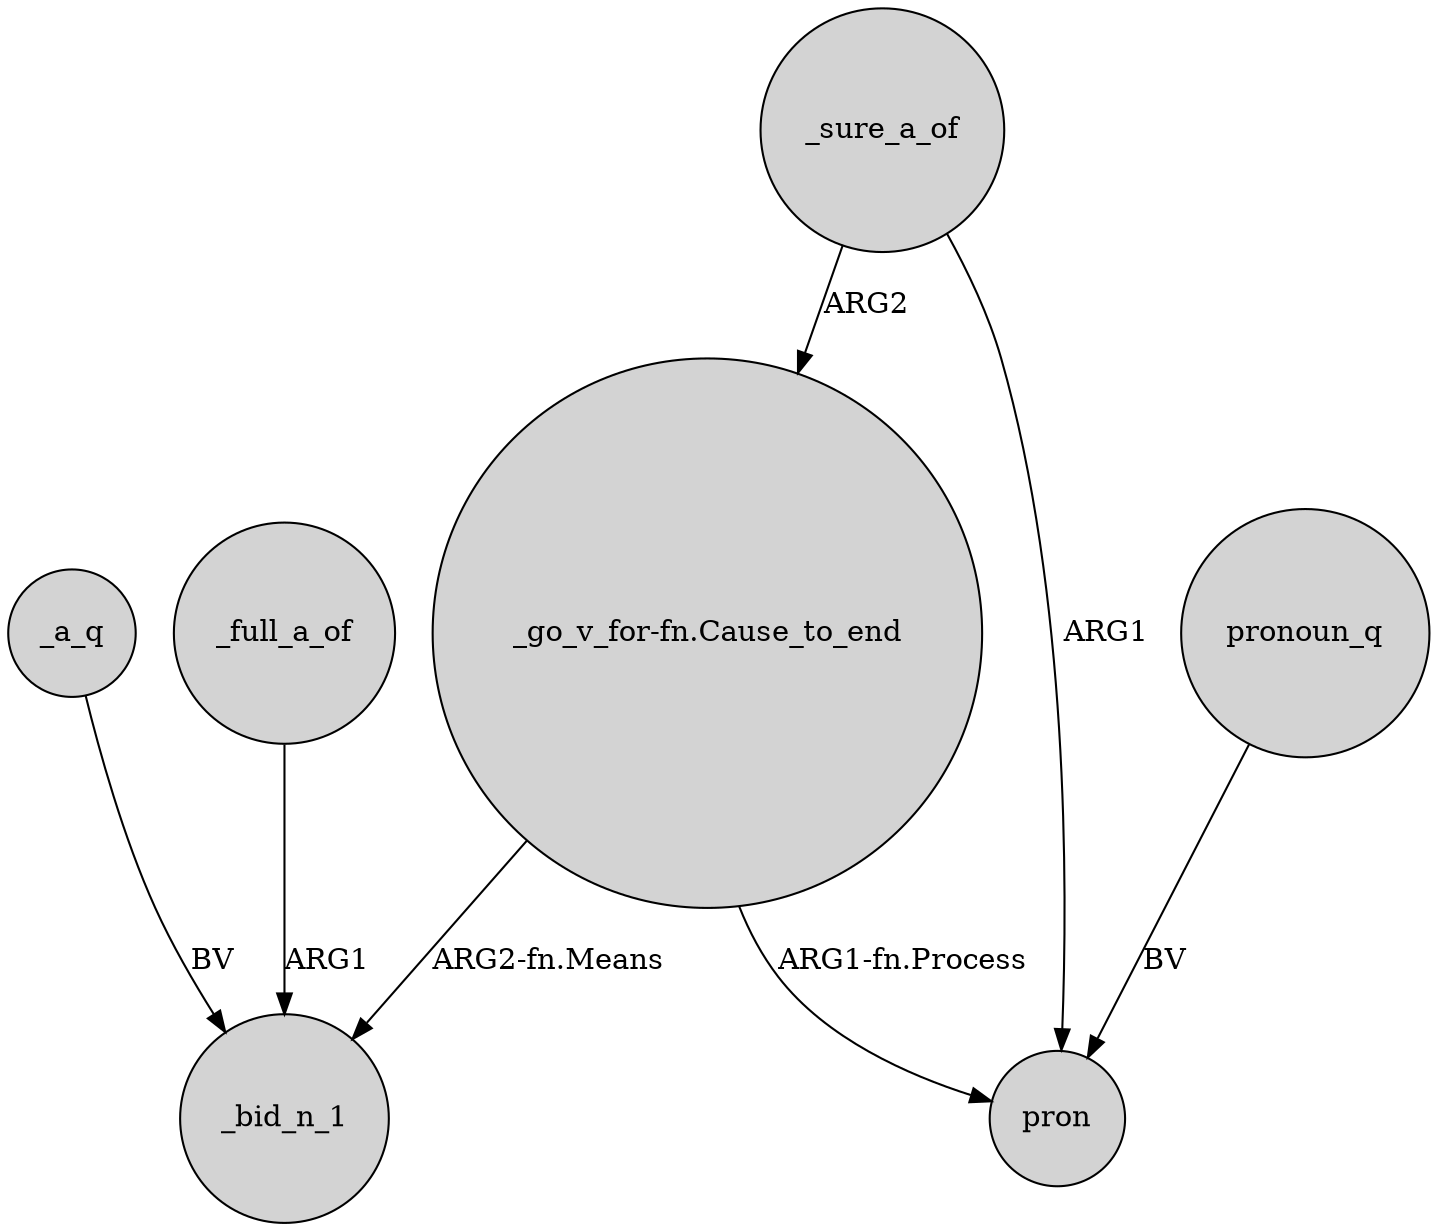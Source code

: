 digraph {
	node [shape=circle style=filled]
	_a_q -> _bid_n_1 [label=BV]
	"_go_v_for-fn.Cause_to_end" -> pron [label="ARG1-fn.Process"]
	"_go_v_for-fn.Cause_to_end" -> _bid_n_1 [label="ARG2-fn.Means"]
	_full_a_of -> _bid_n_1 [label=ARG1]
	_sure_a_of -> pron [label=ARG1]
	pronoun_q -> pron [label=BV]
	_sure_a_of -> "_go_v_for-fn.Cause_to_end" [label=ARG2]
}
